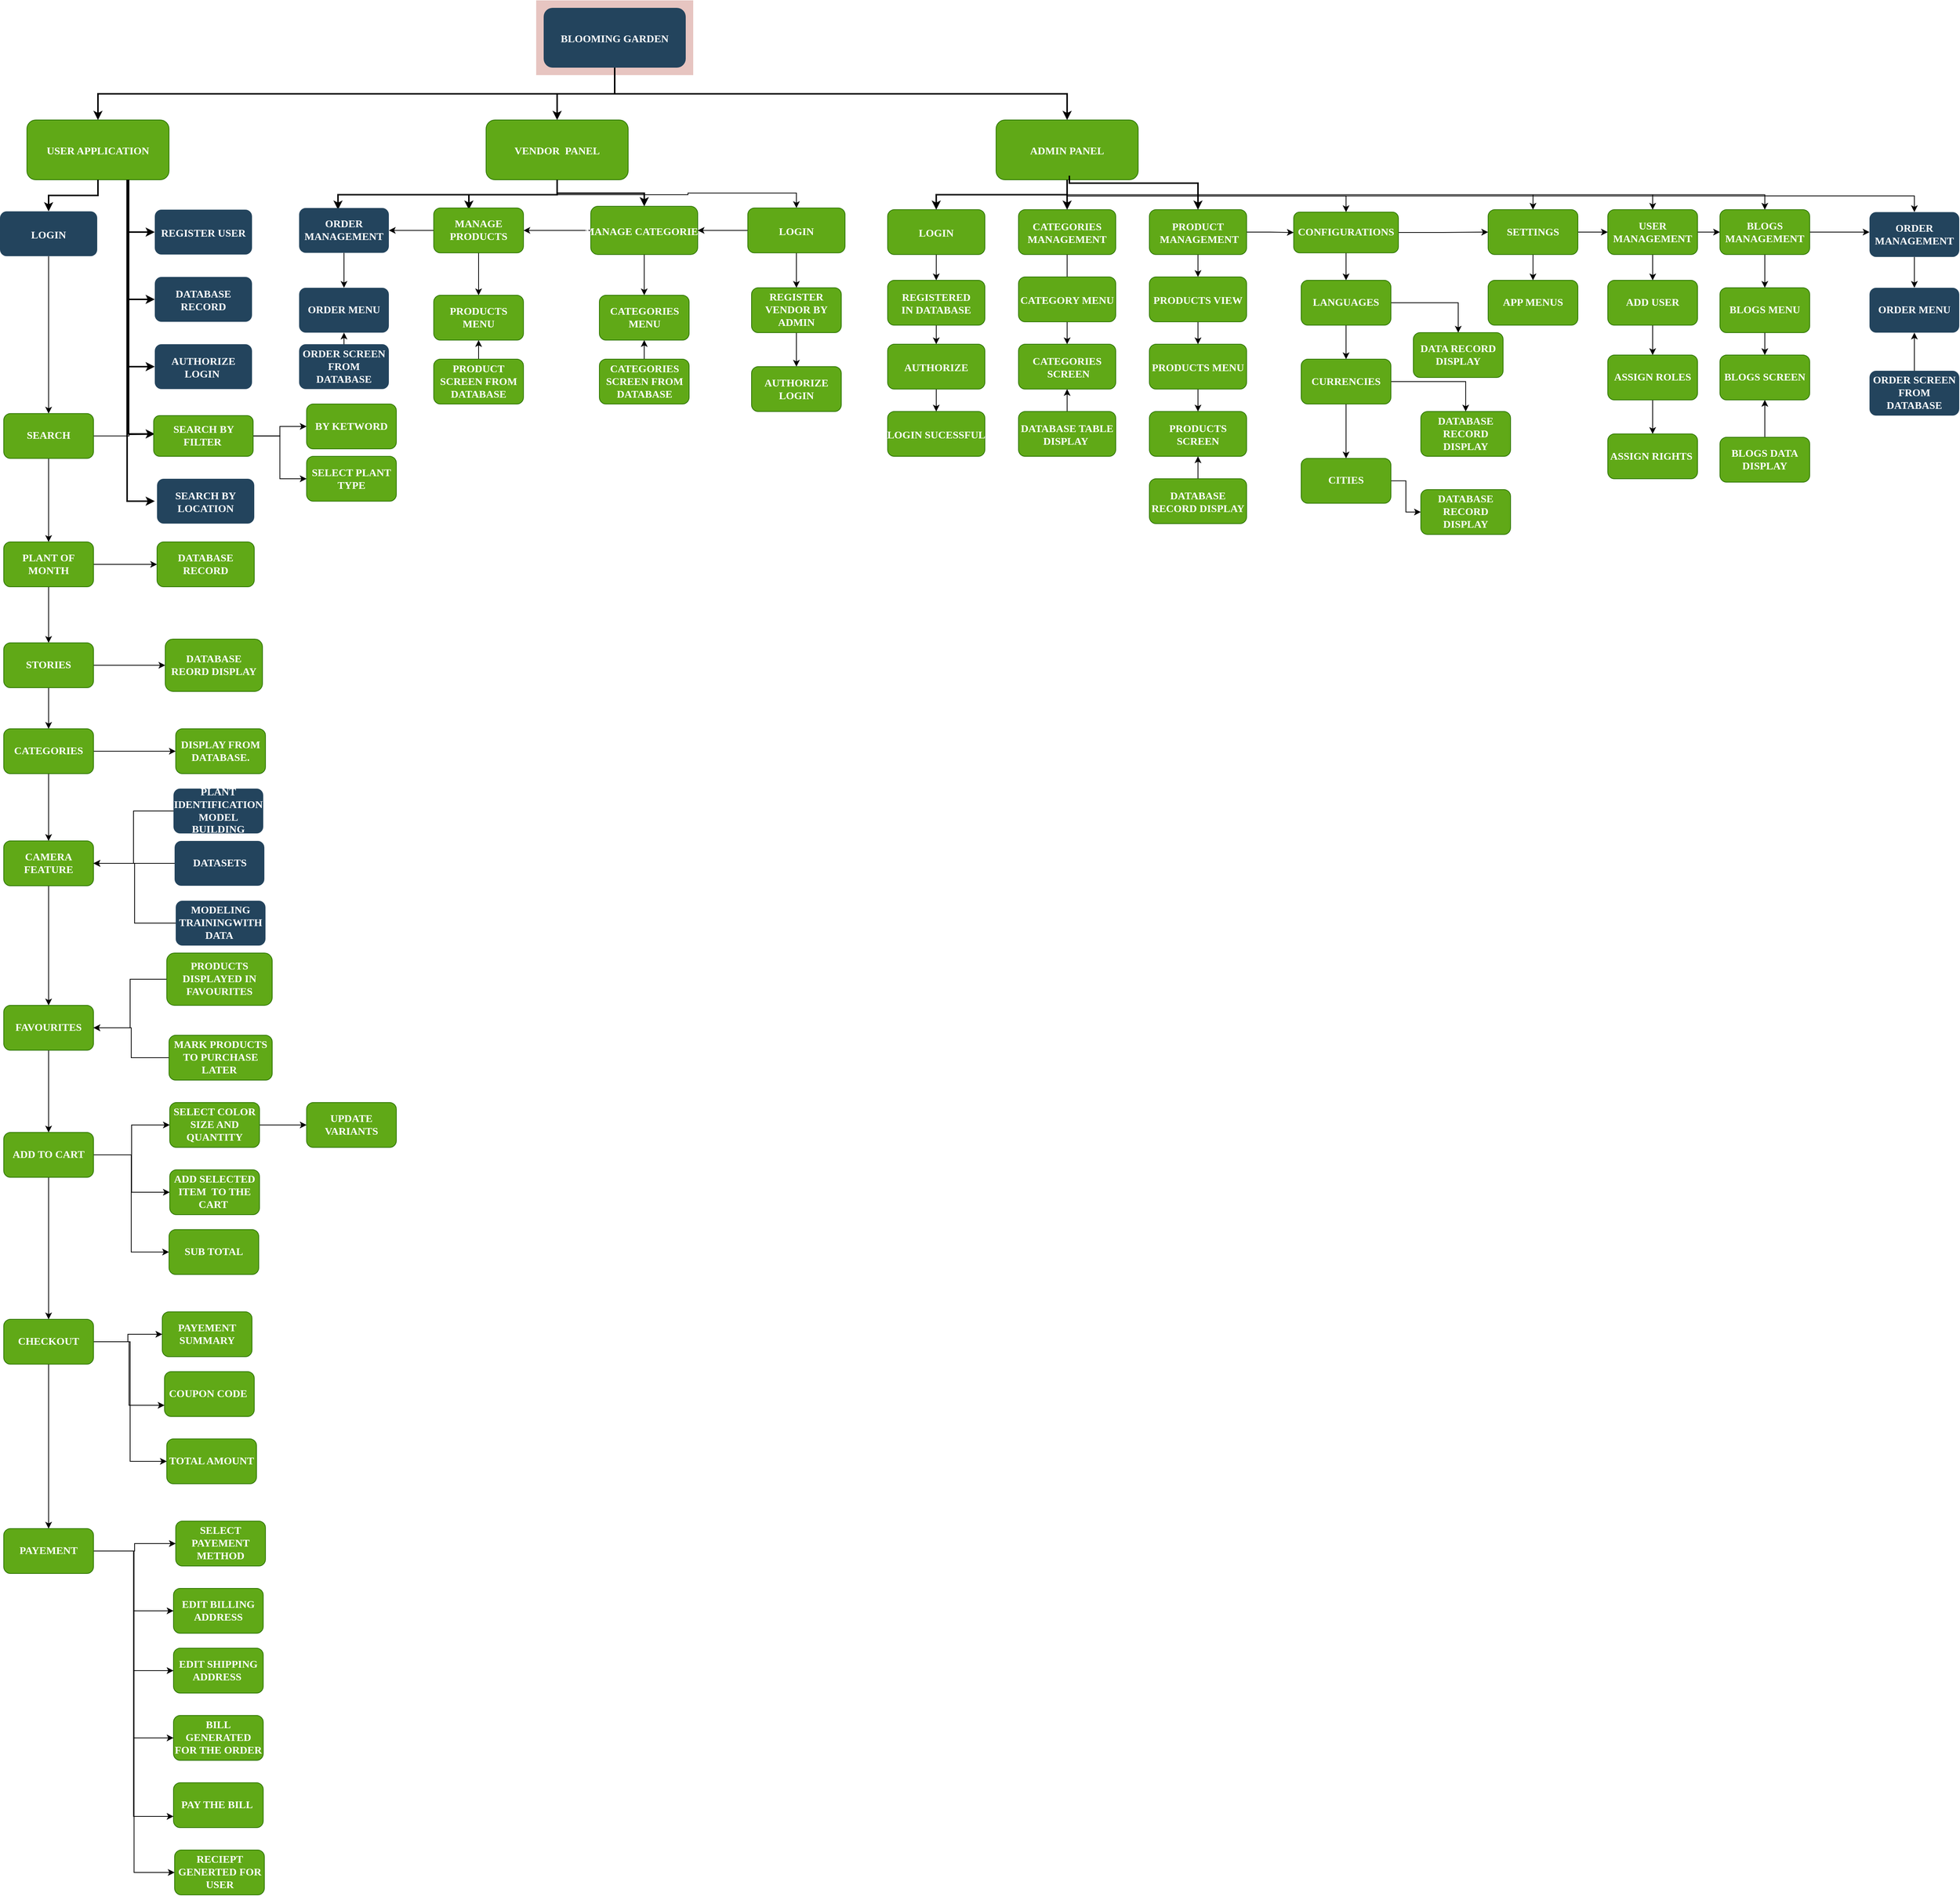 <mxfile version="17.4.6" type="github">
  <diagram name="Page-1" id="2c0d36ab-eaac-3732-788b-9136903baeff">
    <mxGraphModel dx="1021" dy="529" grid="1" gridSize="10" guides="1" tooltips="1" connect="1" arrows="1" fold="1" page="1" pageScale="1.5" pageWidth="827" pageHeight="1169" background="none" math="0" shadow="0">
      <root>
        <mxCell id="0" />
        <mxCell id="1" parent="0" />
        <mxCell id="123" value="" style="fillColor=#AE4132;strokeColor=none;opacity=30;" parent="1" vertex="1">
          <mxGeometry x="747" y="175.5" width="210" height="100.0" as="geometry" />
        </mxCell>
        <mxCell id="2" value="BLOOMING GARDEN" style="rounded=1;fillColor=#23445D;gradientColor=none;strokeColor=none;fontColor=#FFFFFF;fontStyle=1;fontFamily=Tahoma;fontSize=14" parent="1" vertex="1">
          <mxGeometry x="757" y="185.5" width="190" height="80" as="geometry" />
        </mxCell>
        <mxCell id="VaG8wbOV6xOnR9MQBLkX-280" style="edgeStyle=orthogonalEdgeStyle;rounded=0;orthogonalLoop=1;jettySize=auto;html=1;exitX=0.5;exitY=1;exitDx=0;exitDy=0;entryX=0.5;entryY=0;entryDx=0;entryDy=0;" edge="1" parent="1" source="4" target="VaG8wbOV6xOnR9MQBLkX-274">
          <mxGeometry relative="1" as="geometry" />
        </mxCell>
        <mxCell id="VaG8wbOV6xOnR9MQBLkX-281" style="edgeStyle=orthogonalEdgeStyle;rounded=0;orthogonalLoop=1;jettySize=auto;html=1;exitX=0.5;exitY=1;exitDx=0;exitDy=0;" edge="1" parent="1" source="4" target="VaG8wbOV6xOnR9MQBLkX-276">
          <mxGeometry relative="1" as="geometry" />
        </mxCell>
        <mxCell id="VaG8wbOV6xOnR9MQBLkX-282" style="edgeStyle=orthogonalEdgeStyle;rounded=0;orthogonalLoop=1;jettySize=auto;html=1;exitX=0.5;exitY=1;exitDx=0;exitDy=0;" edge="1" parent="1" source="4" target="VaG8wbOV6xOnR9MQBLkX-278">
          <mxGeometry relative="1" as="geometry" />
        </mxCell>
        <mxCell id="VaG8wbOV6xOnR9MQBLkX-285" style="edgeStyle=orthogonalEdgeStyle;rounded=0;orthogonalLoop=1;jettySize=auto;html=1;exitX=0.5;exitY=1;exitDx=0;exitDy=0;" edge="1" parent="1" source="4" target="VaG8wbOV6xOnR9MQBLkX-283">
          <mxGeometry relative="1" as="geometry" />
        </mxCell>
        <mxCell id="VaG8wbOV6xOnR9MQBLkX-335" style="edgeStyle=orthogonalEdgeStyle;rounded=0;orthogonalLoop=1;jettySize=auto;html=1;exitX=0.5;exitY=1;exitDx=0;exitDy=0;" edge="1" parent="1" source="4" target="VaG8wbOV6xOnR9MQBLkX-331">
          <mxGeometry relative="1" as="geometry" />
        </mxCell>
        <mxCell id="4" value="ADMIN PANEL" style="rounded=1;fillColor=#60a917;strokeColor=#2D7600;fontColor=#FFFFFF;fontStyle=1;fontFamily=Tahoma;fontSize=14" parent="1" vertex="1">
          <mxGeometry x="1362.0" y="335.5" width="190" height="80" as="geometry" />
        </mxCell>
        <mxCell id="9" value="" style="edgeStyle=elbowEdgeStyle;elbow=vertical;strokeWidth=2;rounded=0" parent="1" source="2" target="4" edge="1">
          <mxGeometry x="337" y="215.5" width="100" height="100" as="geometry">
            <mxPoint x="337" y="315.5" as="sourcePoint" />
            <mxPoint x="437" y="215.5" as="targetPoint" />
          </mxGeometry>
        </mxCell>
        <mxCell id="VaG8wbOV6xOnR9MQBLkX-230" style="edgeStyle=orthogonalEdgeStyle;rounded=0;orthogonalLoop=1;jettySize=auto;html=1;exitX=0.5;exitY=1;exitDx=0;exitDy=0;" edge="1" parent="1" source="12" target="41">
          <mxGeometry relative="1" as="geometry" />
        </mxCell>
        <mxCell id="12" value="VENDOR  PANEL" style="rounded=1;fillColor=#60a917;strokeColor=#2D7600;fontColor=#FFFFFF;fontStyle=1;fontFamily=Tahoma;fontSize=14" parent="1" vertex="1">
          <mxGeometry x="680.0" y="335.5" width="190" height="80" as="geometry" />
        </mxCell>
        <mxCell id="13" value="USER APPLICATION" style="rounded=1;fillColor=#60a917;strokeColor=#2D7600;fontColor=#ffffff;fontStyle=1;fontFamily=Tahoma;fontSize=14" parent="1" vertex="1">
          <mxGeometry x="66" y="335.5" width="190" height="80" as="geometry" />
        </mxCell>
        <mxCell id="VaG8wbOV6xOnR9MQBLkX-124" value="" style="edgeStyle=orthogonalEdgeStyle;rounded=0;orthogonalLoop=1;jettySize=auto;html=1;" edge="1" parent="1" source="14" target="VaG8wbOV6xOnR9MQBLkX-123">
          <mxGeometry relative="1" as="geometry" />
        </mxCell>
        <mxCell id="14" value="LOGIN" style="rounded=1;fillColor=#23445D;gradientColor=none;strokeColor=none;fontColor=#FFFFFF;fontStyle=1;fontFamily=Tahoma;fontSize=14" parent="1" vertex="1">
          <mxGeometry x="30" y="457.75" width="130" height="60" as="geometry" />
        </mxCell>
        <mxCell id="16" value="REGISTER USER" style="rounded=1;fillColor=#23445D;gradientColor=none;strokeColor=none;fontColor=#FFFFFF;fontStyle=1;fontFamily=Tahoma;fontSize=14" parent="1" vertex="1">
          <mxGeometry x="237" y="455.5" width="130" height="60" as="geometry" />
        </mxCell>
        <mxCell id="17" value="DATABASE &#xa;RECORD" style="rounded=1;fillColor=#23445D;gradientColor=none;strokeColor=none;fontColor=#FFFFFF;fontStyle=1;fontFamily=Tahoma;fontSize=14" parent="1" vertex="1">
          <mxGeometry x="237" y="545.5" width="130" height="60" as="geometry" />
        </mxCell>
        <mxCell id="18" value="AUTHORIZE &#xa;LOGIN " style="rounded=1;fillColor=#23445D;gradientColor=none;strokeColor=none;fontColor=#FFFFFF;fontStyle=1;fontFamily=Tahoma;fontSize=14" parent="1" vertex="1">
          <mxGeometry x="237" y="635.5" width="130" height="60" as="geometry" />
        </mxCell>
        <mxCell id="23" value="SEARCH BY &#xa;LOCATION" style="rounded=1;fillColor=#23445D;gradientColor=none;strokeColor=none;fontColor=#FFFFFF;fontStyle=1;fontFamily=Tahoma;fontSize=14" parent="1" vertex="1">
          <mxGeometry x="240" y="815.5" width="130" height="60" as="geometry" />
        </mxCell>
        <mxCell id="VaG8wbOV6xOnR9MQBLkX-214" value="" style="edgeStyle=orthogonalEdgeStyle;rounded=0;orthogonalLoop=1;jettySize=auto;html=1;" edge="1" parent="1" source="33" target="VaG8wbOV6xOnR9MQBLkX-213">
          <mxGeometry relative="1" as="geometry" />
        </mxCell>
        <mxCell id="VaG8wbOV6xOnR9MQBLkX-265" value="" style="edgeStyle=orthogonalEdgeStyle;rounded=0;orthogonalLoop=1;jettySize=auto;html=1;" edge="1" parent="1" source="33" target="VaG8wbOV6xOnR9MQBLkX-264">
          <mxGeometry relative="1" as="geometry" />
        </mxCell>
        <mxCell id="33" value="MANAGE CATEGORIES" style="rounded=1;fillColor=#60a917;strokeColor=#2D7600;fontColor=#FFFFFF;fontStyle=1;fontFamily=Tahoma;fontSize=14" parent="1" vertex="1">
          <mxGeometry x="820" y="451" width="143" height="64.5" as="geometry" />
        </mxCell>
        <mxCell id="VaG8wbOV6xOnR9MQBLkX-228" value="" style="edgeStyle=orthogonalEdgeStyle;rounded=0;orthogonalLoop=1;jettySize=auto;html=1;" edge="1" parent="1" source="41" target="33">
          <mxGeometry relative="1" as="geometry" />
        </mxCell>
        <mxCell id="VaG8wbOV6xOnR9MQBLkX-271" value="" style="edgeStyle=orthogonalEdgeStyle;rounded=0;orthogonalLoop=1;jettySize=auto;html=1;" edge="1" parent="1" source="41" target="VaG8wbOV6xOnR9MQBLkX-270">
          <mxGeometry relative="1" as="geometry" />
        </mxCell>
        <mxCell id="41" value="LOGIN" style="rounded=1;fillColor=#60a917;strokeColor=#2D7600;fontColor=#FFFFFF;fontStyle=1;fontFamily=Tahoma;fontSize=14" parent="1" vertex="1">
          <mxGeometry x="1030" y="453.25" width="130" height="60" as="geometry" />
        </mxCell>
        <mxCell id="VaG8wbOV6xOnR9MQBLkX-286" style="edgeStyle=orthogonalEdgeStyle;rounded=0;orthogonalLoop=1;jettySize=auto;html=1;exitX=0.5;exitY=1;exitDx=0;exitDy=0;" edge="1" parent="1" source="44" target="45">
          <mxGeometry relative="1" as="geometry" />
        </mxCell>
        <mxCell id="44" value="LOGIN" style="rounded=1;fillColor=#60a917;strokeColor=#2D7600;fontColor=#FFFFFF;fontStyle=1;fontFamily=Tahoma;fontSize=14" parent="1" vertex="1">
          <mxGeometry x="1217" y="455.5" width="130" height="60" as="geometry" />
        </mxCell>
        <mxCell id="VaG8wbOV6xOnR9MQBLkX-287" style="edgeStyle=orthogonalEdgeStyle;rounded=0;orthogonalLoop=1;jettySize=auto;html=1;exitX=0.5;exitY=1;exitDx=0;exitDy=0;entryX=0.5;entryY=0;entryDx=0;entryDy=0;" edge="1" parent="1" source="45" target="46">
          <mxGeometry relative="1" as="geometry" />
        </mxCell>
        <mxCell id="45" value="REGISTERED &#xa;IN DATABASE" style="rounded=1;fillColor=#60a917;strokeColor=#2D7600;fontColor=#FFFFFF;fontStyle=1;fontFamily=Tahoma;fontSize=14" parent="1" vertex="1">
          <mxGeometry x="1217" y="550" width="130" height="60" as="geometry" />
        </mxCell>
        <mxCell id="VaG8wbOV6xOnR9MQBLkX-288" style="edgeStyle=orthogonalEdgeStyle;rounded=0;orthogonalLoop=1;jettySize=auto;html=1;exitX=0.5;exitY=1;exitDx=0;exitDy=0;entryX=0.5;entryY=0;entryDx=0;entryDy=0;" edge="1" parent="1" source="46" target="47">
          <mxGeometry relative="1" as="geometry" />
        </mxCell>
        <mxCell id="46" value="AUTHORIZE" style="rounded=1;fillColor=#60a917;strokeColor=#2D7600;fontColor=#FFFFFF;fontStyle=1;fontFamily=Tahoma;fontSize=14" parent="1" vertex="1">
          <mxGeometry x="1217" y="635.5" width="130" height="60" as="geometry" />
        </mxCell>
        <mxCell id="47" value="LOGIN SUCESSFUL" style="rounded=1;fillColor=#60a917;strokeColor=#2D7600;fontColor=#FFFFFF;fontStyle=1;fontFamily=Tahoma;fontSize=14" parent="1" vertex="1">
          <mxGeometry x="1217" y="725.5" width="130" height="60" as="geometry" />
        </mxCell>
        <mxCell id="VaG8wbOV6xOnR9MQBLkX-289" value="" style="edgeStyle=orthogonalEdgeStyle;rounded=0;orthogonalLoop=1;jettySize=auto;html=1;" edge="1" parent="1" source="48" target="50">
          <mxGeometry relative="1" as="geometry" />
        </mxCell>
        <mxCell id="48" value="CATEGORIES &#xa;MANAGEMENT" style="rounded=1;fillColor=#60a917;strokeColor=#2D7600;fontColor=#FFFFFF;fontStyle=1;fontFamily=Tahoma;fontSize=14" parent="1" vertex="1">
          <mxGeometry x="1392" y="455.5" width="130" height="60" as="geometry" />
        </mxCell>
        <mxCell id="49" value="CATEGORY MENU" style="rounded=1;fillColor=#60a917;strokeColor=#2D7600;fontColor=#FFFFFF;fontStyle=1;fontFamily=Tahoma;fontSize=14" parent="1" vertex="1">
          <mxGeometry x="1392" y="545.5" width="130" height="60" as="geometry" />
        </mxCell>
        <mxCell id="50" value="CATEGORIES&#xa; SCREEN" style="rounded=1;fillColor=#60a917;strokeColor=#2D7600;fontColor=#FFFFFF;fontStyle=1;fontFamily=Tahoma;fontSize=14" parent="1" vertex="1">
          <mxGeometry x="1392" y="635.5" width="130" height="60" as="geometry" />
        </mxCell>
        <mxCell id="VaG8wbOV6xOnR9MQBLkX-290" style="edgeStyle=orthogonalEdgeStyle;rounded=0;orthogonalLoop=1;jettySize=auto;html=1;exitX=0.5;exitY=0;exitDx=0;exitDy=0;entryX=0.5;entryY=1;entryDx=0;entryDy=0;" edge="1" parent="1" source="51" target="50">
          <mxGeometry relative="1" as="geometry" />
        </mxCell>
        <mxCell id="51" value="DATABASE TABLE&#xa; DISPLAY  " style="rounded=1;fillColor=#60a917;strokeColor=#2D7600;fontColor=#FFFFFF;fontStyle=1;fontFamily=Tahoma;fontSize=14" parent="1" vertex="1">
          <mxGeometry x="1392" y="725.5" width="130" height="60" as="geometry" />
        </mxCell>
        <mxCell id="VaG8wbOV6xOnR9MQBLkX-275" value="" style="edgeStyle=orthogonalEdgeStyle;rounded=0;orthogonalLoop=1;jettySize=auto;html=1;" edge="1" parent="1" source="52" target="VaG8wbOV6xOnR9MQBLkX-274">
          <mxGeometry relative="1" as="geometry" />
        </mxCell>
        <mxCell id="VaG8wbOV6xOnR9MQBLkX-293" style="edgeStyle=orthogonalEdgeStyle;rounded=0;orthogonalLoop=1;jettySize=auto;html=1;exitX=0.5;exitY=1;exitDx=0;exitDy=0;entryX=0.5;entryY=0;entryDx=0;entryDy=0;" edge="1" parent="1" source="52" target="53">
          <mxGeometry relative="1" as="geometry" />
        </mxCell>
        <mxCell id="52" value="PRODUCT&#xa; MANAGEMENT" style="rounded=1;fillColor=#60a917;strokeColor=#2D7600;fontColor=#ffffff;fontStyle=1;fontFamily=Tahoma;fontSize=14" parent="1" vertex="1">
          <mxGeometry x="1567" y="455.5" width="130" height="60" as="geometry" />
        </mxCell>
        <mxCell id="VaG8wbOV6xOnR9MQBLkX-294" style="edgeStyle=orthogonalEdgeStyle;rounded=0;orthogonalLoop=1;jettySize=auto;html=1;exitX=0.5;exitY=1;exitDx=0;exitDy=0;entryX=0.5;entryY=0;entryDx=0;entryDy=0;" edge="1" parent="1" source="53" target="54">
          <mxGeometry relative="1" as="geometry" />
        </mxCell>
        <mxCell id="53" value="PRODUCTS VIEW" style="rounded=1;fillColor=#60a917;strokeColor=#2D7600;fontColor=#ffffff;fontStyle=1;fontFamily=Tahoma;fontSize=14" parent="1" vertex="1">
          <mxGeometry x="1567" y="545.5" width="130" height="60" as="geometry" />
        </mxCell>
        <mxCell id="VaG8wbOV6xOnR9MQBLkX-295" style="edgeStyle=orthogonalEdgeStyle;rounded=0;orthogonalLoop=1;jettySize=auto;html=1;exitX=0.5;exitY=1;exitDx=0;exitDy=0;entryX=0.5;entryY=0;entryDx=0;entryDy=0;" edge="1" parent="1" source="54" target="55">
          <mxGeometry relative="1" as="geometry" />
        </mxCell>
        <mxCell id="54" value="PRODUCTS MENU" style="rounded=1;fillColor=#60a917;strokeColor=#2D7600;fontColor=#ffffff;fontStyle=1;fontFamily=Tahoma;fontSize=14" parent="1" vertex="1">
          <mxGeometry x="1567" y="635.5" width="130" height="60" as="geometry" />
        </mxCell>
        <mxCell id="55" value="PRODUCTS &#xa;SCREEN" style="rounded=1;fillColor=#60a917;strokeColor=#2D7600;fontColor=#ffffff;fontStyle=1;fontFamily=Tahoma;fontSize=14" parent="1" vertex="1">
          <mxGeometry x="1567" y="725.5" width="130" height="60" as="geometry" />
        </mxCell>
        <mxCell id="VaG8wbOV6xOnR9MQBLkX-291" value="" style="edgeStyle=orthogonalEdgeStyle;rounded=0;orthogonalLoop=1;jettySize=auto;html=1;" edge="1" parent="1" source="56" target="55">
          <mxGeometry relative="1" as="geometry" />
        </mxCell>
        <mxCell id="56" value="DATABASE &#xa;RECORD DISPLAY" style="rounded=1;fillColor=#60a917;strokeColor=#2D7600;fontColor=#ffffff;fontStyle=1;fontFamily=Tahoma;fontSize=14" parent="1" vertex="1">
          <mxGeometry x="1567" y="815.5" width="130" height="60" as="geometry" />
        </mxCell>
        <mxCell id="59" value="" style="edgeStyle=elbowEdgeStyle;elbow=vertical;strokeWidth=2;rounded=0" parent="1" source="2" target="12" edge="1">
          <mxGeometry x="347" y="225.5" width="100" height="100" as="geometry">
            <mxPoint x="862.0" y="275.5" as="sourcePoint" />
            <mxPoint x="1467.0" y="345.5" as="targetPoint" />
          </mxGeometry>
        </mxCell>
        <mxCell id="61" value="" style="edgeStyle=elbowEdgeStyle;elbow=vertical;strokeWidth=2;rounded=0" parent="1" source="2" target="13" edge="1">
          <mxGeometry x="-23" y="135.5" width="100" height="100" as="geometry">
            <mxPoint x="-23" y="235.5" as="sourcePoint" />
            <mxPoint x="77" y="135.5" as="targetPoint" />
          </mxGeometry>
        </mxCell>
        <mxCell id="62" value="" style="edgeStyle=elbowEdgeStyle;elbow=vertical;strokeWidth=2;rounded=0" parent="1" source="13" target="14" edge="1">
          <mxGeometry x="-23" y="135.5" width="100" height="100" as="geometry">
            <mxPoint x="-23" y="235.5" as="sourcePoint" />
            <mxPoint x="77" y="135.5" as="targetPoint" />
          </mxGeometry>
        </mxCell>
        <mxCell id="64" value="" style="edgeStyle=elbowEdgeStyle;elbow=horizontal;strokeWidth=2;rounded=0" parent="1" source="13" target="16" edge="1">
          <mxGeometry x="-23" y="135.5" width="100" height="100" as="geometry">
            <mxPoint x="-23" y="235.5" as="sourcePoint" />
            <mxPoint x="77" y="135.5" as="targetPoint" />
            <Array as="points">
              <mxPoint x="202" y="435.5" />
            </Array>
          </mxGeometry>
        </mxCell>
        <mxCell id="65" value="" style="edgeStyle=elbowEdgeStyle;elbow=horizontal;strokeWidth=2;rounded=0" parent="1" source="13" target="17" edge="1">
          <mxGeometry x="-23" y="135.5" width="100" height="100" as="geometry">
            <mxPoint x="-23" y="235.5" as="sourcePoint" />
            <mxPoint x="77" y="135.5" as="targetPoint" />
            <Array as="points">
              <mxPoint x="202" y="475.5" />
            </Array>
          </mxGeometry>
        </mxCell>
        <mxCell id="66" value="" style="edgeStyle=elbowEdgeStyle;elbow=horizontal;strokeWidth=2;rounded=0" parent="1" source="13" target="18" edge="1">
          <mxGeometry x="-23" y="135.5" width="100" height="100" as="geometry">
            <mxPoint x="-23" y="235.5" as="sourcePoint" />
            <mxPoint x="77" y="135.5" as="targetPoint" />
            <Array as="points">
              <mxPoint x="202" y="525.5" />
            </Array>
          </mxGeometry>
        </mxCell>
        <mxCell id="67" value="" style="edgeStyle=elbowEdgeStyle;elbow=horizontal;strokeWidth=2;rounded=0" parent="1" source="13" edge="1">
          <mxGeometry x="-23" y="135.5" width="100" height="100" as="geometry">
            <mxPoint x="-23" y="235.5" as="sourcePoint" />
            <mxPoint x="237" y="755.5" as="targetPoint" />
            <Array as="points">
              <mxPoint x="202" y="575.5" />
            </Array>
          </mxGeometry>
        </mxCell>
        <mxCell id="68" value="" style="edgeStyle=elbowEdgeStyle;elbow=horizontal;strokeWidth=2;rounded=0" parent="1" source="13" edge="1">
          <mxGeometry x="-23" y="135.5" width="100" height="100" as="geometry">
            <mxPoint x="-23" y="235.5" as="sourcePoint" />
            <mxPoint x="237" y="845.5" as="targetPoint" />
            <Array as="points">
              <mxPoint x="200" y="846" />
              <mxPoint x="200" y="920" />
              <mxPoint x="202" y="615.5" />
            </Array>
          </mxGeometry>
        </mxCell>
        <mxCell id="100" value="" style="edgeStyle=elbowEdgeStyle;elbow=vertical;strokeWidth=2;rounded=0" parent="1" source="12" edge="1">
          <mxGeometry x="-23" y="135.5" width="100" height="100" as="geometry">
            <mxPoint x="-23" y="235.5" as="sourcePoint" />
            <mxPoint x="482" y="455.5" as="targetPoint" />
          </mxGeometry>
        </mxCell>
        <mxCell id="101" value="" style="edgeStyle=elbowEdgeStyle;elbow=vertical;strokeWidth=2;rounded=0" parent="1" source="12" edge="1">
          <mxGeometry x="-23" y="135.5" width="100" height="100" as="geometry">
            <mxPoint x="-23" y="235.5" as="sourcePoint" />
            <mxPoint x="657" y="455.5" as="targetPoint" />
          </mxGeometry>
        </mxCell>
        <mxCell id="102" value="" style="edgeStyle=elbowEdgeStyle;elbow=vertical;strokeWidth=2;rounded=0" parent="1" source="12" target="33" edge="1">
          <mxGeometry x="-23" y="135.5" width="100" height="100" as="geometry">
            <mxPoint x="-23" y="235.5" as="sourcePoint" />
            <mxPoint x="77" y="135.5" as="targetPoint" />
          </mxGeometry>
        </mxCell>
        <mxCell id="104" value="" style="edgeStyle=elbowEdgeStyle;elbow=vertical;strokeWidth=2;rounded=0" parent="1" source="4" target="48" edge="1">
          <mxGeometry x="-23" y="135.5" width="100" height="100" as="geometry">
            <mxPoint x="-23" y="235.5" as="sourcePoint" />
            <mxPoint x="77" y="135.5" as="targetPoint" />
          </mxGeometry>
        </mxCell>
        <mxCell id="105" value="" style="edgeStyle=elbowEdgeStyle;elbow=vertical;strokeWidth=2;rounded=0" parent="1" source="4" target="44" edge="1">
          <mxGeometry x="-23" y="135.5" width="100" height="100" as="geometry">
            <mxPoint x="-23" y="235.5" as="sourcePoint" />
            <mxPoint x="77" y="135.5" as="targetPoint" />
          </mxGeometry>
        </mxCell>
        <mxCell id="106" value="" style="edgeStyle=elbowEdgeStyle;elbow=vertical;strokeWidth=2;rounded=0" parent="1" target="52" edge="1">
          <mxGeometry x="-23" y="135.5" width="100" height="100" as="geometry">
            <mxPoint x="1460" y="410" as="sourcePoint" />
            <mxPoint x="77" y="135.5" as="targetPoint" />
            <Array as="points">
              <mxPoint x="1470" y="420" />
              <mxPoint x="1830" y="460" />
              <mxPoint x="1457" y="420" />
              <mxPoint x="2210" y="440" />
            </Array>
          </mxGeometry>
        </mxCell>
        <mxCell id="VaG8wbOV6xOnR9MQBLkX-127" value="" style="edgeStyle=orthogonalEdgeStyle;rounded=0;orthogonalLoop=1;jettySize=auto;html=1;" edge="1" parent="1" source="VaG8wbOV6xOnR9MQBLkX-123">
          <mxGeometry relative="1" as="geometry">
            <mxPoint x="250" y="756" as="targetPoint" />
          </mxGeometry>
        </mxCell>
        <mxCell id="VaG8wbOV6xOnR9MQBLkX-130" value="" style="edgeStyle=orthogonalEdgeStyle;rounded=0;orthogonalLoop=1;jettySize=auto;html=1;" edge="1" parent="1" source="VaG8wbOV6xOnR9MQBLkX-123" target="VaG8wbOV6xOnR9MQBLkX-129">
          <mxGeometry relative="1" as="geometry" />
        </mxCell>
        <mxCell id="VaG8wbOV6xOnR9MQBLkX-123" value="SEARCH" style="whiteSpace=wrap;html=1;fontSize=14;fontFamily=Tahoma;fillColor=#60a917;strokeColor=#2D7600;rounded=1;fontStyle=1;fontColor=#ffffff;" vertex="1" parent="1">
          <mxGeometry x="35" y="728.25" width="120" height="60" as="geometry" />
        </mxCell>
        <mxCell id="VaG8wbOV6xOnR9MQBLkX-233" style="edgeStyle=orthogonalEdgeStyle;rounded=0;orthogonalLoop=1;jettySize=auto;html=1;exitX=1;exitY=0.5;exitDx=0;exitDy=0;" edge="1" parent="1" source="VaG8wbOV6xOnR9MQBLkX-125" target="VaG8wbOV6xOnR9MQBLkX-146">
          <mxGeometry relative="1" as="geometry" />
        </mxCell>
        <mxCell id="VaG8wbOV6xOnR9MQBLkX-234" style="edgeStyle=orthogonalEdgeStyle;rounded=0;orthogonalLoop=1;jettySize=auto;html=1;exitX=1;exitY=0.5;exitDx=0;exitDy=0;entryX=0;entryY=0.5;entryDx=0;entryDy=0;" edge="1" parent="1" source="VaG8wbOV6xOnR9MQBLkX-125" target="VaG8wbOV6xOnR9MQBLkX-144">
          <mxGeometry relative="1" as="geometry" />
        </mxCell>
        <mxCell id="VaG8wbOV6xOnR9MQBLkX-125" value="SEARCH BY FILTER&amp;nbsp;" style="whiteSpace=wrap;html=1;fontSize=14;fontFamily=Tahoma;fillColor=#60a917;strokeColor=#2D7600;rounded=1;fontStyle=1;fontColor=#ffffff;" vertex="1" parent="1">
          <mxGeometry x="235.5" y="731" width="133" height="54.5" as="geometry" />
        </mxCell>
        <mxCell id="VaG8wbOV6xOnR9MQBLkX-134" value="" style="edgeStyle=orthogonalEdgeStyle;rounded=0;orthogonalLoop=1;jettySize=auto;html=1;" edge="1" parent="1" source="VaG8wbOV6xOnR9MQBLkX-129" target="VaG8wbOV6xOnR9MQBLkX-131">
          <mxGeometry relative="1" as="geometry" />
        </mxCell>
        <mxCell id="VaG8wbOV6xOnR9MQBLkX-136" value="" style="edgeStyle=orthogonalEdgeStyle;rounded=0;orthogonalLoop=1;jettySize=auto;html=1;" edge="1" parent="1" source="VaG8wbOV6xOnR9MQBLkX-129" target="VaG8wbOV6xOnR9MQBLkX-135">
          <mxGeometry relative="1" as="geometry" />
        </mxCell>
        <mxCell id="VaG8wbOV6xOnR9MQBLkX-129" value="PLANT OF MONTH" style="whiteSpace=wrap;html=1;fontSize=14;fontFamily=Tahoma;fillColor=#60a917;strokeColor=#2D7600;fontColor=#ffffff;rounded=1;fontStyle=1;" vertex="1" parent="1">
          <mxGeometry x="35" y="900" width="120" height="60" as="geometry" />
        </mxCell>
        <mxCell id="VaG8wbOV6xOnR9MQBLkX-131" value="DATABASE RECORD" style="whiteSpace=wrap;html=1;fontSize=14;fontFamily=Tahoma;fillColor=#60a917;strokeColor=#2D7600;fontColor=#ffffff;rounded=1;fontStyle=1;" vertex="1" parent="1">
          <mxGeometry x="240" y="900" width="130" height="60" as="geometry" />
        </mxCell>
        <mxCell id="VaG8wbOV6xOnR9MQBLkX-150" value="" style="edgeStyle=orthogonalEdgeStyle;rounded=0;orthogonalLoop=1;jettySize=auto;html=1;" edge="1" parent="1" source="VaG8wbOV6xOnR9MQBLkX-135" target="VaG8wbOV6xOnR9MQBLkX-149">
          <mxGeometry relative="1" as="geometry" />
        </mxCell>
        <mxCell id="VaG8wbOV6xOnR9MQBLkX-152" value="" style="edgeStyle=orthogonalEdgeStyle;rounded=0;orthogonalLoop=1;jettySize=auto;html=1;" edge="1" parent="1" source="VaG8wbOV6xOnR9MQBLkX-135" target="VaG8wbOV6xOnR9MQBLkX-151">
          <mxGeometry relative="1" as="geometry" />
        </mxCell>
        <mxCell id="VaG8wbOV6xOnR9MQBLkX-135" value="STORIES" style="whiteSpace=wrap;html=1;fontSize=14;fontFamily=Tahoma;fillColor=#60a917;strokeColor=#2D7600;fontColor=#ffffff;rounded=1;fontStyle=1;" vertex="1" parent="1">
          <mxGeometry x="35" y="1035" width="120" height="60" as="geometry" />
        </mxCell>
        <mxCell id="VaG8wbOV6xOnR9MQBLkX-144" value="SELECT PLANT TYPE" style="whiteSpace=wrap;html=1;fontSize=14;fontFamily=Tahoma;fillColor=#60a917;strokeColor=#2D7600;fontColor=#ffffff;rounded=1;fontStyle=1;" vertex="1" parent="1">
          <mxGeometry x="440" y="785.5" width="120" height="60" as="geometry" />
        </mxCell>
        <mxCell id="VaG8wbOV6xOnR9MQBLkX-146" value="BY KETWORD" style="whiteSpace=wrap;html=1;fontSize=14;fontFamily=Tahoma;fillColor=#60a917;strokeColor=#2D7600;fontColor=#ffffff;rounded=1;fontStyle=1;" vertex="1" parent="1">
          <mxGeometry x="440" y="715.5" width="120" height="60" as="geometry" />
        </mxCell>
        <mxCell id="VaG8wbOV6xOnR9MQBLkX-149" value="DATABASE REORD DISPLAY" style="whiteSpace=wrap;html=1;fontSize=14;fontFamily=Tahoma;fillColor=#60a917;strokeColor=#2D7600;fontColor=#ffffff;rounded=1;fontStyle=1;" vertex="1" parent="1">
          <mxGeometry x="251" y="1030" width="130" height="70" as="geometry" />
        </mxCell>
        <mxCell id="VaG8wbOV6xOnR9MQBLkX-154" value="" style="edgeStyle=orthogonalEdgeStyle;rounded=0;orthogonalLoop=1;jettySize=auto;html=1;" edge="1" parent="1" source="VaG8wbOV6xOnR9MQBLkX-151" target="VaG8wbOV6xOnR9MQBLkX-153">
          <mxGeometry relative="1" as="geometry" />
        </mxCell>
        <mxCell id="VaG8wbOV6xOnR9MQBLkX-156" value="" style="edgeStyle=orthogonalEdgeStyle;rounded=0;orthogonalLoop=1;jettySize=auto;html=1;" edge="1" parent="1" source="VaG8wbOV6xOnR9MQBLkX-151" target="VaG8wbOV6xOnR9MQBLkX-155">
          <mxGeometry relative="1" as="geometry" />
        </mxCell>
        <mxCell id="VaG8wbOV6xOnR9MQBLkX-151" value="CATEGORIES" style="whiteSpace=wrap;html=1;fontSize=14;fontFamily=Tahoma;fillColor=#60a917;strokeColor=#2D7600;fontColor=#ffffff;rounded=1;fontStyle=1;" vertex="1" parent="1">
          <mxGeometry x="35" y="1150" width="120" height="60" as="geometry" />
        </mxCell>
        <mxCell id="VaG8wbOV6xOnR9MQBLkX-153" value="DISPLAY FROM DATABASE." style="whiteSpace=wrap;html=1;fontSize=14;fontFamily=Tahoma;fillColor=#60a917;strokeColor=#2D7600;fontColor=#ffffff;rounded=1;fontStyle=1;" vertex="1" parent="1">
          <mxGeometry x="265" y="1150" width="120" height="60" as="geometry" />
        </mxCell>
        <mxCell id="VaG8wbOV6xOnR9MQBLkX-164" value="" style="edgeStyle=orthogonalEdgeStyle;rounded=0;orthogonalLoop=1;jettySize=auto;html=1;" edge="1" parent="1" source="VaG8wbOV6xOnR9MQBLkX-155" target="VaG8wbOV6xOnR9MQBLkX-163">
          <mxGeometry relative="1" as="geometry" />
        </mxCell>
        <mxCell id="VaG8wbOV6xOnR9MQBLkX-155" value="CAMERA FEATURE" style="whiteSpace=wrap;html=1;fontSize=14;fontFamily=Tahoma;fillColor=#60a917;strokeColor=#2D7600;fontColor=#ffffff;rounded=1;fontStyle=1;" vertex="1" parent="1">
          <mxGeometry x="35" y="1300" width="120" height="60" as="geometry" />
        </mxCell>
        <mxCell id="VaG8wbOV6xOnR9MQBLkX-183" style="edgeStyle=orthogonalEdgeStyle;rounded=0;orthogonalLoop=1;jettySize=auto;html=1;exitX=0;exitY=0.5;exitDx=0;exitDy=0;entryX=1;entryY=0.5;entryDx=0;entryDy=0;" edge="1" parent="1" source="VaG8wbOV6xOnR9MQBLkX-157" target="VaG8wbOV6xOnR9MQBLkX-155">
          <mxGeometry relative="1" as="geometry" />
        </mxCell>
        <mxCell id="VaG8wbOV6xOnR9MQBLkX-157" value="PLANT IDENTIFICATION MODEL BUILDING" style="whiteSpace=wrap;html=1;fontSize=14;fontFamily=Tahoma;fillColor=#23445D;strokeColor=none;fontColor=#FFFFFF;rounded=1;gradientColor=none;fontStyle=1;" vertex="1" parent="1">
          <mxGeometry x="262" y="1230" width="120" height="60" as="geometry" />
        </mxCell>
        <mxCell id="VaG8wbOV6xOnR9MQBLkX-235" value="" style="edgeStyle=orthogonalEdgeStyle;rounded=0;orthogonalLoop=1;jettySize=auto;html=1;" edge="1" parent="1" source="VaG8wbOV6xOnR9MQBLkX-159" target="VaG8wbOV6xOnR9MQBLkX-155">
          <mxGeometry relative="1" as="geometry" />
        </mxCell>
        <mxCell id="VaG8wbOV6xOnR9MQBLkX-159" value="DATASETS" style="whiteSpace=wrap;html=1;fontSize=14;fontFamily=Tahoma;fillColor=#23445D;strokeColor=none;fontColor=#FFFFFF;rounded=1;gradientColor=none;fontStyle=1;" vertex="1" parent="1">
          <mxGeometry x="263.5" y="1300" width="120" height="60" as="geometry" />
        </mxCell>
        <mxCell id="VaG8wbOV6xOnR9MQBLkX-187" style="edgeStyle=orthogonalEdgeStyle;rounded=0;orthogonalLoop=1;jettySize=auto;html=1;exitX=0;exitY=0.5;exitDx=0;exitDy=0;entryX=1;entryY=0.5;entryDx=0;entryDy=0;" edge="1" parent="1" source="VaG8wbOV6xOnR9MQBLkX-161" target="VaG8wbOV6xOnR9MQBLkX-155">
          <mxGeometry relative="1" as="geometry">
            <mxPoint x="180" y="1310" as="targetPoint" />
          </mxGeometry>
        </mxCell>
        <mxCell id="VaG8wbOV6xOnR9MQBLkX-161" value="MODELING TRAININGWITH DATA&amp;nbsp;" style="whiteSpace=wrap;html=1;fontSize=14;fontFamily=Tahoma;fillColor=#23445D;strokeColor=none;fontColor=#FFFFFF;rounded=1;gradientColor=none;fontStyle=1;" vertex="1" parent="1">
          <mxGeometry x="265" y="1380" width="120" height="60" as="geometry" />
        </mxCell>
        <mxCell id="VaG8wbOV6xOnR9MQBLkX-189" value="" style="edgeStyle=orthogonalEdgeStyle;rounded=0;orthogonalLoop=1;jettySize=auto;html=1;" edge="1" parent="1" source="VaG8wbOV6xOnR9MQBLkX-163" target="VaG8wbOV6xOnR9MQBLkX-188">
          <mxGeometry relative="1" as="geometry" />
        </mxCell>
        <mxCell id="VaG8wbOV6xOnR9MQBLkX-163" value="FAVOURITES" style="whiteSpace=wrap;html=1;fontSize=14;fontFamily=Tahoma;fillColor=#60a917;strokeColor=#2D7600;fontColor=#ffffff;rounded=1;fontStyle=1;" vertex="1" parent="1">
          <mxGeometry x="35" y="1520" width="120" height="60" as="geometry" />
        </mxCell>
        <mxCell id="VaG8wbOV6xOnR9MQBLkX-182" style="edgeStyle=orthogonalEdgeStyle;rounded=0;orthogonalLoop=1;jettySize=auto;html=1;exitX=0;exitY=0.5;exitDx=0;exitDy=0;entryX=1;entryY=0.5;entryDx=0;entryDy=0;" edge="1" parent="1" source="VaG8wbOV6xOnR9MQBLkX-165" target="VaG8wbOV6xOnR9MQBLkX-163">
          <mxGeometry relative="1" as="geometry" />
        </mxCell>
        <mxCell id="VaG8wbOV6xOnR9MQBLkX-165" value="MARK PRODUCTS TO PURCHASE LATER&amp;nbsp;" style="whiteSpace=wrap;html=1;fontSize=14;fontFamily=Tahoma;fillColor=#60a917;strokeColor=#2D7600;fontColor=#ffffff;rounded=1;fontStyle=1;" vertex="1" parent="1">
          <mxGeometry x="256" y="1560" width="138" height="60" as="geometry" />
        </mxCell>
        <mxCell id="VaG8wbOV6xOnR9MQBLkX-181" value="" style="edgeStyle=orthogonalEdgeStyle;rounded=0;orthogonalLoop=1;jettySize=auto;html=1;" edge="1" parent="1" source="VaG8wbOV6xOnR9MQBLkX-167" target="VaG8wbOV6xOnR9MQBLkX-163">
          <mxGeometry relative="1" as="geometry" />
        </mxCell>
        <mxCell id="VaG8wbOV6xOnR9MQBLkX-167" value="PRODUCTS DISPLAYED IN FAVOURITES" style="whiteSpace=wrap;html=1;fontSize=14;fontFamily=Tahoma;fillColor=#60a917;strokeColor=#2D7600;fontColor=#ffffff;rounded=1;fontStyle=1;" vertex="1" parent="1">
          <mxGeometry x="253" y="1450" width="141" height="70" as="geometry" />
        </mxCell>
        <mxCell id="VaG8wbOV6xOnR9MQBLkX-240" style="edgeStyle=orthogonalEdgeStyle;rounded=0;orthogonalLoop=1;jettySize=auto;html=1;exitX=1;exitY=0.5;exitDx=0;exitDy=0;entryX=0;entryY=0.5;entryDx=0;entryDy=0;" edge="1" parent="1" source="VaG8wbOV6xOnR9MQBLkX-188" target="VaG8wbOV6xOnR9MQBLkX-208">
          <mxGeometry relative="1" as="geometry" />
        </mxCell>
        <mxCell id="VaG8wbOV6xOnR9MQBLkX-242" style="edgeStyle=orthogonalEdgeStyle;rounded=0;orthogonalLoop=1;jettySize=auto;html=1;exitX=1;exitY=0.5;exitDx=0;exitDy=0;" edge="1" parent="1" source="VaG8wbOV6xOnR9MQBLkX-188" target="VaG8wbOV6xOnR9MQBLkX-196">
          <mxGeometry relative="1" as="geometry" />
        </mxCell>
        <mxCell id="VaG8wbOV6xOnR9MQBLkX-243" style="edgeStyle=orthogonalEdgeStyle;rounded=0;orthogonalLoop=1;jettySize=auto;html=1;exitX=1;exitY=0.5;exitDx=0;exitDy=0;entryX=0;entryY=0.5;entryDx=0;entryDy=0;" edge="1" parent="1" source="VaG8wbOV6xOnR9MQBLkX-188" target="VaG8wbOV6xOnR9MQBLkX-198">
          <mxGeometry relative="1" as="geometry" />
        </mxCell>
        <mxCell id="VaG8wbOV6xOnR9MQBLkX-247" value="" style="edgeStyle=orthogonalEdgeStyle;rounded=0;orthogonalLoop=1;jettySize=auto;html=1;" edge="1" parent="1" source="VaG8wbOV6xOnR9MQBLkX-188" target="VaG8wbOV6xOnR9MQBLkX-246">
          <mxGeometry relative="1" as="geometry" />
        </mxCell>
        <mxCell id="VaG8wbOV6xOnR9MQBLkX-188" value="ADD TO CART" style="whiteSpace=wrap;html=1;fontSize=14;fontFamily=Tahoma;fillColor=#60a917;strokeColor=#2D7600;fontColor=#ffffff;rounded=1;fontStyle=1;" vertex="1" parent="1">
          <mxGeometry x="35" y="1690" width="120" height="60" as="geometry" />
        </mxCell>
        <mxCell id="VaG8wbOV6xOnR9MQBLkX-238" style="edgeStyle=orthogonalEdgeStyle;rounded=0;orthogonalLoop=1;jettySize=auto;html=1;exitX=1;exitY=0.5;exitDx=0;exitDy=0;" edge="1" parent="1" source="VaG8wbOV6xOnR9MQBLkX-196" target="VaG8wbOV6xOnR9MQBLkX-207">
          <mxGeometry relative="1" as="geometry" />
        </mxCell>
        <mxCell id="VaG8wbOV6xOnR9MQBLkX-196" value="SELECT COLOR SIZE AND QUANTITY" style="whiteSpace=wrap;html=1;fontSize=14;fontFamily=Tahoma;fillColor=#60a917;strokeColor=#2D7600;fontColor=#ffffff;rounded=1;fontStyle=1;" vertex="1" parent="1">
          <mxGeometry x="257" y="1650" width="120" height="60" as="geometry" />
        </mxCell>
        <mxCell id="VaG8wbOV6xOnR9MQBLkX-198" value="ADD SELECTED ITEM&amp;nbsp; TO THE CART&amp;nbsp;" style="whiteSpace=wrap;html=1;fontSize=14;fontFamily=Tahoma;fillColor=#60a917;strokeColor=#2D7600;fontColor=#ffffff;rounded=1;fontStyle=1;" vertex="1" parent="1">
          <mxGeometry x="257" y="1740" width="120" height="60" as="geometry" />
        </mxCell>
        <mxCell id="VaG8wbOV6xOnR9MQBLkX-199" value="SELECT PAYEMENT METHOD" style="whiteSpace=wrap;html=1;fontSize=14;fontFamily=Tahoma;fillColor=#60a917;strokeColor=#2D7600;fontColor=#ffffff;rounded=1;fontStyle=1;" vertex="1" parent="1">
          <mxGeometry x="265" y="2210" width="120" height="60" as="geometry" />
        </mxCell>
        <mxCell id="VaG8wbOV6xOnR9MQBLkX-201" value="BILL GENERATED FOR THE ORDER" style="whiteSpace=wrap;html=1;fontSize=14;fontFamily=Tahoma;fillColor=#60a917;strokeColor=#2D7600;fontColor=#ffffff;rounded=1;fontStyle=1;" vertex="1" parent="1">
          <mxGeometry x="262" y="2470" width="120" height="60" as="geometry" />
        </mxCell>
        <mxCell id="VaG8wbOV6xOnR9MQBLkX-202" value="EDIT SHIPPING ADDRESS&amp;nbsp;" style="whiteSpace=wrap;html=1;fontSize=14;fontFamily=Tahoma;fillColor=#60a917;strokeColor=#2D7600;fontColor=#ffffff;rounded=1;fontStyle=1;" vertex="1" parent="1">
          <mxGeometry x="262" y="2380" width="120" height="60" as="geometry" />
        </mxCell>
        <mxCell id="VaG8wbOV6xOnR9MQBLkX-203" value="EDIT BILLING ADDRESS" style="whiteSpace=wrap;html=1;fontSize=14;fontFamily=Tahoma;fillColor=#60a917;strokeColor=#2D7600;fontColor=#ffffff;rounded=1;fontStyle=1;" vertex="1" parent="1">
          <mxGeometry x="262" y="2300" width="120" height="60" as="geometry" />
        </mxCell>
        <mxCell id="VaG8wbOV6xOnR9MQBLkX-204" value="PAY THE BILL&amp;nbsp;" style="whiteSpace=wrap;html=1;fontSize=14;fontFamily=Tahoma;fillColor=#60a917;strokeColor=#2D7600;fontColor=#ffffff;rounded=1;fontStyle=1;" vertex="1" parent="1">
          <mxGeometry x="262" y="2560" width="120" height="60" as="geometry" />
        </mxCell>
        <mxCell id="VaG8wbOV6xOnR9MQBLkX-205" value="PAYEMENT SUMMARY" style="whiteSpace=wrap;html=1;fontSize=14;fontFamily=Tahoma;fillColor=#60a917;strokeColor=#2D7600;fontColor=#ffffff;rounded=1;fontStyle=1;" vertex="1" parent="1">
          <mxGeometry x="247" y="1930" width="120" height="60" as="geometry" />
        </mxCell>
        <mxCell id="VaG8wbOV6xOnR9MQBLkX-206" value="COUPON CODE&amp;nbsp;" style="whiteSpace=wrap;html=1;fontSize=14;fontFamily=Tahoma;fillColor=#60a917;strokeColor=#2D7600;fontColor=#ffffff;rounded=1;fontStyle=1;" vertex="1" parent="1">
          <mxGeometry x="250" y="2010" width="120" height="60" as="geometry" />
        </mxCell>
        <mxCell id="VaG8wbOV6xOnR9MQBLkX-207" value="UPDATE VARIANTS" style="whiteSpace=wrap;html=1;fontSize=14;fontFamily=Tahoma;fillColor=#60a917;strokeColor=#2D7600;fontColor=#ffffff;rounded=1;fontStyle=1;" vertex="1" parent="1">
          <mxGeometry x="440" y="1650" width="120" height="60" as="geometry" />
        </mxCell>
        <mxCell id="VaG8wbOV6xOnR9MQBLkX-208" value="SUB TOTAL" style="whiteSpace=wrap;html=1;fontSize=14;fontFamily=Tahoma;fillColor=#60a917;strokeColor=#2D7600;fontColor=#ffffff;rounded=1;fontStyle=1;" vertex="1" parent="1">
          <mxGeometry x="256" y="1820" width="120" height="60" as="geometry" />
        </mxCell>
        <mxCell id="VaG8wbOV6xOnR9MQBLkX-209" value="TOTAL AMOUNT" style="whiteSpace=wrap;html=1;fontSize=14;fontFamily=Tahoma;fillColor=#60a917;strokeColor=#2D7600;fontColor=#ffffff;rounded=1;fontStyle=1;" vertex="1" parent="1">
          <mxGeometry x="253" y="2100" width="120" height="60" as="geometry" />
        </mxCell>
        <mxCell id="VaG8wbOV6xOnR9MQBLkX-210" value="RECIEPT GENERTED FOR USER" style="whiteSpace=wrap;html=1;fontSize=14;fontFamily=Tahoma;fillColor=#60a917;strokeColor=#2D7600;fontColor=#ffffff;rounded=1;fontStyle=1;" vertex="1" parent="1">
          <mxGeometry x="263.5" y="2650" width="120" height="60" as="geometry" />
        </mxCell>
        <mxCell id="VaG8wbOV6xOnR9MQBLkX-216" value="" style="edgeStyle=orthogonalEdgeStyle;rounded=0;orthogonalLoop=1;jettySize=auto;html=1;" edge="1" parent="1" source="VaG8wbOV6xOnR9MQBLkX-213" target="VaG8wbOV6xOnR9MQBLkX-215">
          <mxGeometry relative="1" as="geometry" />
        </mxCell>
        <mxCell id="VaG8wbOV6xOnR9MQBLkX-222" value="" style="edgeStyle=orthogonalEdgeStyle;rounded=0;orthogonalLoop=1;jettySize=auto;html=1;" edge="1" parent="1" source="VaG8wbOV6xOnR9MQBLkX-213" target="VaG8wbOV6xOnR9MQBLkX-221">
          <mxGeometry relative="1" as="geometry" />
        </mxCell>
        <mxCell id="VaG8wbOV6xOnR9MQBLkX-213" value="MANAGE PRODUCTS" style="whiteSpace=wrap;html=1;fontSize=14;fontFamily=Tahoma;fillColor=#60a917;strokeColor=#2D7600;fontColor=#ffffff;rounded=1;fontStyle=1;" vertex="1" parent="1">
          <mxGeometry x="610" y="453.25" width="120" height="60" as="geometry" />
        </mxCell>
        <mxCell id="VaG8wbOV6xOnR9MQBLkX-218" value="" style="edgeStyle=orthogonalEdgeStyle;rounded=0;orthogonalLoop=1;jettySize=auto;html=1;" edge="1" parent="1" source="VaG8wbOV6xOnR9MQBLkX-215" target="VaG8wbOV6xOnR9MQBLkX-217">
          <mxGeometry relative="1" as="geometry" />
        </mxCell>
        <mxCell id="VaG8wbOV6xOnR9MQBLkX-215" value="ORDER MANAGEMENT" style="whiteSpace=wrap;html=1;fontSize=14;fontFamily=Tahoma;fillColor=#23445D;strokeColor=none;fontColor=#FFFFFF;rounded=1;gradientColor=none;fontStyle=1;" vertex="1" parent="1">
          <mxGeometry x="430" y="453.25" width="120" height="60" as="geometry" />
        </mxCell>
        <mxCell id="VaG8wbOV6xOnR9MQBLkX-217" value="ORDER MENU" style="whiteSpace=wrap;html=1;fontSize=14;fontFamily=Tahoma;fillColor=#23445D;strokeColor=none;fontColor=#FFFFFF;rounded=1;gradientColor=none;fontStyle=1;" vertex="1" parent="1">
          <mxGeometry x="430" y="560" width="120" height="60" as="geometry" />
        </mxCell>
        <mxCell id="VaG8wbOV6xOnR9MQBLkX-263" style="edgeStyle=orthogonalEdgeStyle;rounded=0;orthogonalLoop=1;jettySize=auto;html=1;exitX=0.5;exitY=0;exitDx=0;exitDy=0;entryX=0.5;entryY=1;entryDx=0;entryDy=0;" edge="1" parent="1" source="VaG8wbOV6xOnR9MQBLkX-220" target="VaG8wbOV6xOnR9MQBLkX-217">
          <mxGeometry relative="1" as="geometry" />
        </mxCell>
        <mxCell id="VaG8wbOV6xOnR9MQBLkX-220" value="ORDER SCREEN FROM DATABASE" style="whiteSpace=wrap;html=1;fontSize=14;fontFamily=Tahoma;fillColor=#23445D;strokeColor=none;fontColor=#FFFFFF;rounded=1;gradientColor=none;fontStyle=1;" vertex="1" parent="1">
          <mxGeometry x="430" y="635.5" width="120" height="60" as="geometry" />
        </mxCell>
        <mxCell id="VaG8wbOV6xOnR9MQBLkX-221" value="PRODUCTS MENU" style="whiteSpace=wrap;html=1;fontSize=14;fontFamily=Tahoma;fillColor=#60a917;strokeColor=#2D7600;fontColor=#ffffff;rounded=1;fontStyle=1;" vertex="1" parent="1">
          <mxGeometry x="610" y="570" width="120" height="60" as="geometry" />
        </mxCell>
        <mxCell id="VaG8wbOV6xOnR9MQBLkX-268" style="edgeStyle=orthogonalEdgeStyle;rounded=0;orthogonalLoop=1;jettySize=auto;html=1;exitX=0.5;exitY=0;exitDx=0;exitDy=0;entryX=0.5;entryY=1;entryDx=0;entryDy=0;" edge="1" parent="1" source="VaG8wbOV6xOnR9MQBLkX-223" target="VaG8wbOV6xOnR9MQBLkX-221">
          <mxGeometry relative="1" as="geometry" />
        </mxCell>
        <mxCell id="VaG8wbOV6xOnR9MQBLkX-223" value="PRODUCT SCREEN FROM DATABASE" style="whiteSpace=wrap;html=1;fontSize=14;fontFamily=Tahoma;fillColor=#60a917;strokeColor=#2D7600;fontColor=#ffffff;rounded=1;fontStyle=1;" vertex="1" parent="1">
          <mxGeometry x="610" y="655.5" width="120" height="60" as="geometry" />
        </mxCell>
        <mxCell id="VaG8wbOV6xOnR9MQBLkX-248" style="edgeStyle=orthogonalEdgeStyle;rounded=0;orthogonalLoop=1;jettySize=auto;html=1;" edge="1" parent="1" source="VaG8wbOV6xOnR9MQBLkX-246" target="VaG8wbOV6xOnR9MQBLkX-205">
          <mxGeometry relative="1" as="geometry" />
        </mxCell>
        <mxCell id="VaG8wbOV6xOnR9MQBLkX-249" style="edgeStyle=orthogonalEdgeStyle;rounded=0;orthogonalLoop=1;jettySize=auto;html=1;exitX=1;exitY=0.5;exitDx=0;exitDy=0;entryX=0;entryY=0.75;entryDx=0;entryDy=0;" edge="1" parent="1" source="VaG8wbOV6xOnR9MQBLkX-246" target="VaG8wbOV6xOnR9MQBLkX-206">
          <mxGeometry relative="1" as="geometry" />
        </mxCell>
        <mxCell id="VaG8wbOV6xOnR9MQBLkX-252" style="edgeStyle=orthogonalEdgeStyle;rounded=0;orthogonalLoop=1;jettySize=auto;html=1;exitX=1;exitY=0.5;exitDx=0;exitDy=0;entryX=0;entryY=0.5;entryDx=0;entryDy=0;" edge="1" parent="1" source="VaG8wbOV6xOnR9MQBLkX-246" target="VaG8wbOV6xOnR9MQBLkX-209">
          <mxGeometry relative="1" as="geometry" />
        </mxCell>
        <mxCell id="VaG8wbOV6xOnR9MQBLkX-254" value="" style="edgeStyle=orthogonalEdgeStyle;rounded=0;orthogonalLoop=1;jettySize=auto;html=1;" edge="1" parent="1" source="VaG8wbOV6xOnR9MQBLkX-246" target="VaG8wbOV6xOnR9MQBLkX-253">
          <mxGeometry relative="1" as="geometry" />
        </mxCell>
        <mxCell id="VaG8wbOV6xOnR9MQBLkX-246" value="CHECKOUT" style="whiteSpace=wrap;html=1;fontSize=14;fontFamily=Tahoma;fillColor=#60a917;strokeColor=#2D7600;fontColor=#ffffff;rounded=1;fontStyle=1;" vertex="1" parent="1">
          <mxGeometry x="35" y="1940" width="120" height="60" as="geometry" />
        </mxCell>
        <mxCell id="VaG8wbOV6xOnR9MQBLkX-255" value="" style="edgeStyle=orthogonalEdgeStyle;rounded=0;orthogonalLoop=1;jettySize=auto;html=1;" edge="1" parent="1" source="VaG8wbOV6xOnR9MQBLkX-253" target="VaG8wbOV6xOnR9MQBLkX-199">
          <mxGeometry relative="1" as="geometry" />
        </mxCell>
        <mxCell id="VaG8wbOV6xOnR9MQBLkX-256" style="edgeStyle=orthogonalEdgeStyle;rounded=0;orthogonalLoop=1;jettySize=auto;html=1;exitX=1;exitY=0.5;exitDx=0;exitDy=0;entryX=0;entryY=0.5;entryDx=0;entryDy=0;" edge="1" parent="1" source="VaG8wbOV6xOnR9MQBLkX-253" target="VaG8wbOV6xOnR9MQBLkX-203">
          <mxGeometry relative="1" as="geometry" />
        </mxCell>
        <mxCell id="VaG8wbOV6xOnR9MQBLkX-257" style="edgeStyle=orthogonalEdgeStyle;rounded=0;orthogonalLoop=1;jettySize=auto;html=1;exitX=1;exitY=0.5;exitDx=0;exitDy=0;entryX=0;entryY=0.5;entryDx=0;entryDy=0;" edge="1" parent="1" source="VaG8wbOV6xOnR9MQBLkX-253" target="VaG8wbOV6xOnR9MQBLkX-202">
          <mxGeometry relative="1" as="geometry" />
        </mxCell>
        <mxCell id="VaG8wbOV6xOnR9MQBLkX-258" style="edgeStyle=orthogonalEdgeStyle;rounded=0;orthogonalLoop=1;jettySize=auto;html=1;exitX=1;exitY=0.5;exitDx=0;exitDy=0;entryX=0;entryY=0.5;entryDx=0;entryDy=0;" edge="1" parent="1" source="VaG8wbOV6xOnR9MQBLkX-253" target="VaG8wbOV6xOnR9MQBLkX-201">
          <mxGeometry relative="1" as="geometry" />
        </mxCell>
        <mxCell id="VaG8wbOV6xOnR9MQBLkX-259" style="edgeStyle=orthogonalEdgeStyle;rounded=0;orthogonalLoop=1;jettySize=auto;html=1;exitX=1;exitY=0.5;exitDx=0;exitDy=0;entryX=0;entryY=0.75;entryDx=0;entryDy=0;" edge="1" parent="1" source="VaG8wbOV6xOnR9MQBLkX-253" target="VaG8wbOV6xOnR9MQBLkX-204">
          <mxGeometry relative="1" as="geometry" />
        </mxCell>
        <mxCell id="VaG8wbOV6xOnR9MQBLkX-260" style="edgeStyle=orthogonalEdgeStyle;rounded=0;orthogonalLoop=1;jettySize=auto;html=1;exitX=1;exitY=0.5;exitDx=0;exitDy=0;entryX=0;entryY=0.5;entryDx=0;entryDy=0;" edge="1" parent="1" source="VaG8wbOV6xOnR9MQBLkX-253" target="VaG8wbOV6xOnR9MQBLkX-210">
          <mxGeometry relative="1" as="geometry" />
        </mxCell>
        <mxCell id="VaG8wbOV6xOnR9MQBLkX-253" value="PAYEMENT" style="whiteSpace=wrap;html=1;fontSize=14;fontFamily=Tahoma;fillColor=#60a917;strokeColor=#2D7600;fontColor=#ffffff;rounded=1;fontStyle=1;" vertex="1" parent="1">
          <mxGeometry x="35" y="2220" width="120" height="60" as="geometry" />
        </mxCell>
        <mxCell id="VaG8wbOV6xOnR9MQBLkX-264" value="CATEGORIES MENU" style="whiteSpace=wrap;html=1;fontSize=14;fontFamily=Tahoma;fillColor=#60a917;strokeColor=#2D7600;fontColor=#FFFFFF;rounded=1;fontStyle=1;" vertex="1" parent="1">
          <mxGeometry x="831.5" y="570" width="120" height="60" as="geometry" />
        </mxCell>
        <mxCell id="VaG8wbOV6xOnR9MQBLkX-269" style="edgeStyle=orthogonalEdgeStyle;rounded=0;orthogonalLoop=1;jettySize=auto;html=1;exitX=0.5;exitY=0;exitDx=0;exitDy=0;entryX=0.5;entryY=1;entryDx=0;entryDy=0;" edge="1" parent="1" source="VaG8wbOV6xOnR9MQBLkX-266" target="VaG8wbOV6xOnR9MQBLkX-264">
          <mxGeometry relative="1" as="geometry" />
        </mxCell>
        <mxCell id="VaG8wbOV6xOnR9MQBLkX-266" value="CATEGORIES SCREEN FROM DATABASE" style="whiteSpace=wrap;html=1;fontSize=14;fontFamily=Tahoma;fillColor=#60a917;strokeColor=#2D7600;fontColor=#FFFFFF;rounded=1;fontStyle=1;" vertex="1" parent="1">
          <mxGeometry x="831.5" y="655.5" width="120" height="60" as="geometry" />
        </mxCell>
        <mxCell id="VaG8wbOV6xOnR9MQBLkX-273" value="" style="edgeStyle=orthogonalEdgeStyle;rounded=0;orthogonalLoop=1;jettySize=auto;html=1;" edge="1" parent="1" source="VaG8wbOV6xOnR9MQBLkX-270" target="VaG8wbOV6xOnR9MQBLkX-272">
          <mxGeometry relative="1" as="geometry" />
        </mxCell>
        <mxCell id="VaG8wbOV6xOnR9MQBLkX-270" value="REGISTER VENDOR BY ADMIN" style="whiteSpace=wrap;html=1;fontSize=14;fontFamily=Tahoma;fillColor=#60a917;strokeColor=#2D7600;fontColor=#FFFFFF;rounded=1;fontStyle=1;" vertex="1" parent="1">
          <mxGeometry x="1035" y="560" width="120" height="60" as="geometry" />
        </mxCell>
        <mxCell id="VaG8wbOV6xOnR9MQBLkX-272" value="AUTHORIZE LOGIN" style="whiteSpace=wrap;html=1;fontSize=14;fontFamily=Tahoma;fillColor=#60a917;strokeColor=#2D7600;fontColor=#FFFFFF;rounded=1;fontStyle=1;" vertex="1" parent="1">
          <mxGeometry x="1035" y="665.5" width="120" height="60" as="geometry" />
        </mxCell>
        <mxCell id="VaG8wbOV6xOnR9MQBLkX-277" value="" style="edgeStyle=orthogonalEdgeStyle;rounded=0;orthogonalLoop=1;jettySize=auto;html=1;" edge="1" parent="1" source="VaG8wbOV6xOnR9MQBLkX-274" target="VaG8wbOV6xOnR9MQBLkX-276">
          <mxGeometry relative="1" as="geometry" />
        </mxCell>
        <mxCell id="VaG8wbOV6xOnR9MQBLkX-297" value="" style="edgeStyle=orthogonalEdgeStyle;rounded=0;orthogonalLoop=1;jettySize=auto;html=1;" edge="1" parent="1" source="VaG8wbOV6xOnR9MQBLkX-274" target="VaG8wbOV6xOnR9MQBLkX-296">
          <mxGeometry relative="1" as="geometry" />
        </mxCell>
        <mxCell id="VaG8wbOV6xOnR9MQBLkX-274" value="CONFIGURATIONS" style="whiteSpace=wrap;html=1;fontSize=14;fontFamily=Tahoma;fillColor=#60a917;strokeColor=#2D7600;fontColor=#ffffff;rounded=1;fontStyle=1;" vertex="1" parent="1">
          <mxGeometry x="1760" y="458.75" width="140" height="54.5" as="geometry" />
        </mxCell>
        <mxCell id="VaG8wbOV6xOnR9MQBLkX-279" value="" style="edgeStyle=orthogonalEdgeStyle;rounded=0;orthogonalLoop=1;jettySize=auto;html=1;" edge="1" parent="1" source="VaG8wbOV6xOnR9MQBLkX-276" target="VaG8wbOV6xOnR9MQBLkX-278">
          <mxGeometry relative="1" as="geometry" />
        </mxCell>
        <mxCell id="VaG8wbOV6xOnR9MQBLkX-309" value="" style="edgeStyle=orthogonalEdgeStyle;rounded=0;orthogonalLoop=1;jettySize=auto;html=1;" edge="1" parent="1" source="VaG8wbOV6xOnR9MQBLkX-276" target="VaG8wbOV6xOnR9MQBLkX-308">
          <mxGeometry relative="1" as="geometry" />
        </mxCell>
        <mxCell id="VaG8wbOV6xOnR9MQBLkX-276" value="SETTINGS" style="whiteSpace=wrap;html=1;fontSize=14;fontFamily=Tahoma;fillColor=#60a917;strokeColor=#2D7600;fontColor=#ffffff;rounded=1;fontStyle=1;" vertex="1" parent="1">
          <mxGeometry x="2020" y="455.5" width="120" height="60" as="geometry" />
        </mxCell>
        <mxCell id="VaG8wbOV6xOnR9MQBLkX-284" value="" style="edgeStyle=orthogonalEdgeStyle;rounded=0;orthogonalLoop=1;jettySize=auto;html=1;" edge="1" parent="1" source="VaG8wbOV6xOnR9MQBLkX-278" target="VaG8wbOV6xOnR9MQBLkX-283">
          <mxGeometry relative="1" as="geometry" />
        </mxCell>
        <mxCell id="VaG8wbOV6xOnR9MQBLkX-311" value="" style="edgeStyle=orthogonalEdgeStyle;rounded=0;orthogonalLoop=1;jettySize=auto;html=1;" edge="1" parent="1" source="VaG8wbOV6xOnR9MQBLkX-278" target="VaG8wbOV6xOnR9MQBLkX-310">
          <mxGeometry relative="1" as="geometry" />
        </mxCell>
        <mxCell id="VaG8wbOV6xOnR9MQBLkX-278" value="USER MANAGEMENT" style="whiteSpace=wrap;html=1;fontSize=14;fontFamily=Tahoma;fillColor=#60a917;strokeColor=#2D7600;fontColor=#ffffff;rounded=1;fontStyle=1;" vertex="1" parent="1">
          <mxGeometry x="2180" y="455.5" width="120" height="60" as="geometry" />
        </mxCell>
        <mxCell id="VaG8wbOV6xOnR9MQBLkX-317" value="" style="edgeStyle=orthogonalEdgeStyle;rounded=0;orthogonalLoop=1;jettySize=auto;html=1;" edge="1" parent="1" source="VaG8wbOV6xOnR9MQBLkX-283" target="VaG8wbOV6xOnR9MQBLkX-316">
          <mxGeometry relative="1" as="geometry" />
        </mxCell>
        <mxCell id="VaG8wbOV6xOnR9MQBLkX-324" value="" style="edgeStyle=orthogonalEdgeStyle;rounded=0;orthogonalLoop=1;jettySize=auto;html=1;" edge="1" parent="1" source="VaG8wbOV6xOnR9MQBLkX-283">
          <mxGeometry relative="1" as="geometry">
            <mxPoint x="2530" y="485.5" as="targetPoint" />
          </mxGeometry>
        </mxCell>
        <mxCell id="VaG8wbOV6xOnR9MQBLkX-283" value="BLOGS MANAGEMENT" style="whiteSpace=wrap;html=1;fontSize=14;fontFamily=Tahoma;fillColor=#60a917;strokeColor=#2D7600;fontColor=#ffffff;rounded=1;fontStyle=1;" vertex="1" parent="1">
          <mxGeometry x="2330" y="455.5" width="120" height="60" as="geometry" />
        </mxCell>
        <mxCell id="VaG8wbOV6xOnR9MQBLkX-299" value="" style="edgeStyle=orthogonalEdgeStyle;rounded=0;orthogonalLoop=1;jettySize=auto;html=1;" edge="1" parent="1" source="VaG8wbOV6xOnR9MQBLkX-296" target="VaG8wbOV6xOnR9MQBLkX-298">
          <mxGeometry relative="1" as="geometry" />
        </mxCell>
        <mxCell id="VaG8wbOV6xOnR9MQBLkX-301" value="" style="edgeStyle=orthogonalEdgeStyle;rounded=0;orthogonalLoop=1;jettySize=auto;html=1;" edge="1" parent="1" source="VaG8wbOV6xOnR9MQBLkX-296" target="VaG8wbOV6xOnR9MQBLkX-300">
          <mxGeometry relative="1" as="geometry" />
        </mxCell>
        <mxCell id="VaG8wbOV6xOnR9MQBLkX-296" value="LANGUAGES" style="whiteSpace=wrap;html=1;fontSize=14;fontFamily=Tahoma;fillColor=#60a917;strokeColor=#2D7600;fontColor=#ffffff;rounded=1;fontStyle=1;" vertex="1" parent="1">
          <mxGeometry x="1770" y="550" width="120" height="60" as="geometry" />
        </mxCell>
        <mxCell id="VaG8wbOV6xOnR9MQBLkX-298" value="DATA RECORD DISPLAY" style="whiteSpace=wrap;html=1;fontSize=14;fontFamily=Tahoma;fillColor=#60a917;strokeColor=#2D7600;fontColor=#ffffff;rounded=1;fontStyle=1;" vertex="1" parent="1">
          <mxGeometry x="1920" y="620" width="120" height="60" as="geometry" />
        </mxCell>
        <mxCell id="VaG8wbOV6xOnR9MQBLkX-303" value="" style="edgeStyle=orthogonalEdgeStyle;rounded=0;orthogonalLoop=1;jettySize=auto;html=1;" edge="1" parent="1" source="VaG8wbOV6xOnR9MQBLkX-300" target="VaG8wbOV6xOnR9MQBLkX-302">
          <mxGeometry relative="1" as="geometry" />
        </mxCell>
        <mxCell id="VaG8wbOV6xOnR9MQBLkX-305" value="" style="edgeStyle=orthogonalEdgeStyle;rounded=0;orthogonalLoop=1;jettySize=auto;html=1;" edge="1" parent="1" source="VaG8wbOV6xOnR9MQBLkX-300" target="VaG8wbOV6xOnR9MQBLkX-304">
          <mxGeometry relative="1" as="geometry" />
        </mxCell>
        <mxCell id="VaG8wbOV6xOnR9MQBLkX-300" value="CURRENCIES" style="whiteSpace=wrap;html=1;fontSize=14;fontFamily=Tahoma;fillColor=#60a917;strokeColor=#2D7600;fontColor=#ffffff;rounded=1;fontStyle=1;" vertex="1" parent="1">
          <mxGeometry x="1770" y="655.5" width="120" height="60" as="geometry" />
        </mxCell>
        <mxCell id="VaG8wbOV6xOnR9MQBLkX-307" value="" style="edgeStyle=orthogonalEdgeStyle;rounded=0;orthogonalLoop=1;jettySize=auto;html=1;" edge="1" parent="1" source="VaG8wbOV6xOnR9MQBLkX-302" target="VaG8wbOV6xOnR9MQBLkX-306">
          <mxGeometry relative="1" as="geometry" />
        </mxCell>
        <mxCell id="VaG8wbOV6xOnR9MQBLkX-302" value="CITIES" style="whiteSpace=wrap;html=1;fontSize=14;fontFamily=Tahoma;fillColor=#60a917;strokeColor=#2D7600;fontColor=#ffffff;rounded=1;fontStyle=1;" vertex="1" parent="1">
          <mxGeometry x="1770" y="788.25" width="120" height="60" as="geometry" />
        </mxCell>
        <mxCell id="VaG8wbOV6xOnR9MQBLkX-304" value="DATABASE RECORD DISPLAY" style="whiteSpace=wrap;html=1;fontSize=14;fontFamily=Tahoma;fillColor=#60a917;strokeColor=#2D7600;fontColor=#ffffff;rounded=1;fontStyle=1;" vertex="1" parent="1">
          <mxGeometry x="1930" y="725.5" width="120" height="60" as="geometry" />
        </mxCell>
        <mxCell id="VaG8wbOV6xOnR9MQBLkX-306" value="DATABASE RECORD DISPLAY" style="whiteSpace=wrap;html=1;fontSize=14;fontFamily=Tahoma;fillColor=#60a917;strokeColor=#2D7600;fontColor=#ffffff;rounded=1;fontStyle=1;" vertex="1" parent="1">
          <mxGeometry x="1930" y="830" width="120" height="60" as="geometry" />
        </mxCell>
        <mxCell id="VaG8wbOV6xOnR9MQBLkX-308" value="APP MENUS" style="whiteSpace=wrap;html=1;fontSize=14;fontFamily=Tahoma;fillColor=#60a917;strokeColor=#2D7600;fontColor=#ffffff;rounded=1;fontStyle=1;" vertex="1" parent="1">
          <mxGeometry x="2020" y="550" width="120" height="60" as="geometry" />
        </mxCell>
        <mxCell id="VaG8wbOV6xOnR9MQBLkX-313" value="" style="edgeStyle=orthogonalEdgeStyle;rounded=0;orthogonalLoop=1;jettySize=auto;html=1;" edge="1" parent="1" source="VaG8wbOV6xOnR9MQBLkX-310" target="VaG8wbOV6xOnR9MQBLkX-312">
          <mxGeometry relative="1" as="geometry" />
        </mxCell>
        <mxCell id="VaG8wbOV6xOnR9MQBLkX-310" value="ADD USER" style="whiteSpace=wrap;html=1;fontSize=14;fontFamily=Tahoma;fillColor=#60a917;strokeColor=#2D7600;fontColor=#ffffff;rounded=1;fontStyle=1;" vertex="1" parent="1">
          <mxGeometry x="2180" y="550" width="120" height="60" as="geometry" />
        </mxCell>
        <mxCell id="VaG8wbOV6xOnR9MQBLkX-315" value="" style="edgeStyle=orthogonalEdgeStyle;rounded=0;orthogonalLoop=1;jettySize=auto;html=1;" edge="1" parent="1" source="VaG8wbOV6xOnR9MQBLkX-312" target="VaG8wbOV6xOnR9MQBLkX-314">
          <mxGeometry relative="1" as="geometry" />
        </mxCell>
        <mxCell id="VaG8wbOV6xOnR9MQBLkX-312" value="ASSIGN ROLES" style="whiteSpace=wrap;html=1;fontSize=14;fontFamily=Tahoma;fillColor=#60a917;strokeColor=#2D7600;fontColor=#ffffff;rounded=1;fontStyle=1;" vertex="1" parent="1">
          <mxGeometry x="2180" y="650" width="120" height="60" as="geometry" />
        </mxCell>
        <mxCell id="VaG8wbOV6xOnR9MQBLkX-314" value="ASSIGN RIGHTS&amp;nbsp;" style="whiteSpace=wrap;html=1;fontSize=14;fontFamily=Tahoma;fillColor=#60a917;strokeColor=#2D7600;fontColor=#ffffff;rounded=1;fontStyle=1;" vertex="1" parent="1">
          <mxGeometry x="2180" y="755.5" width="120" height="60" as="geometry" />
        </mxCell>
        <mxCell id="VaG8wbOV6xOnR9MQBLkX-319" value="" style="edgeStyle=orthogonalEdgeStyle;rounded=0;orthogonalLoop=1;jettySize=auto;html=1;" edge="1" parent="1" source="VaG8wbOV6xOnR9MQBLkX-316" target="VaG8wbOV6xOnR9MQBLkX-318">
          <mxGeometry relative="1" as="geometry" />
        </mxCell>
        <mxCell id="VaG8wbOV6xOnR9MQBLkX-316" value="BLOGS MENU" style="whiteSpace=wrap;html=1;fontSize=14;fontFamily=Tahoma;fillColor=#60a917;strokeColor=#2D7600;fontColor=#ffffff;rounded=1;fontStyle=1;" vertex="1" parent="1">
          <mxGeometry x="2330" y="560" width="120" height="60" as="geometry" />
        </mxCell>
        <mxCell id="VaG8wbOV6xOnR9MQBLkX-318" value="BLOGS SCREEN" style="whiteSpace=wrap;html=1;fontSize=14;fontFamily=Tahoma;fillColor=#60a917;strokeColor=#2D7600;fontColor=#ffffff;rounded=1;fontStyle=1;" vertex="1" parent="1">
          <mxGeometry x="2330" y="650" width="120" height="60" as="geometry" />
        </mxCell>
        <mxCell id="VaG8wbOV6xOnR9MQBLkX-322" style="edgeStyle=orthogonalEdgeStyle;rounded=0;orthogonalLoop=1;jettySize=auto;html=1;exitX=0.5;exitY=0;exitDx=0;exitDy=0;entryX=0.5;entryY=1;entryDx=0;entryDy=0;" edge="1" parent="1" source="VaG8wbOV6xOnR9MQBLkX-320" target="VaG8wbOV6xOnR9MQBLkX-318">
          <mxGeometry relative="1" as="geometry" />
        </mxCell>
        <mxCell id="VaG8wbOV6xOnR9MQBLkX-320" value="BLOGS DATA DISPLAY" style="whiteSpace=wrap;html=1;fontSize=14;fontFamily=Tahoma;fillColor=#60a917;strokeColor=#2D7600;fontColor=#ffffff;rounded=1;fontStyle=1;" vertex="1" parent="1">
          <mxGeometry x="2330" y="760" width="120" height="60" as="geometry" />
        </mxCell>
        <mxCell id="VaG8wbOV6xOnR9MQBLkX-330" value="" style="edgeStyle=orthogonalEdgeStyle;rounded=0;orthogonalLoop=1;jettySize=auto;html=1;" edge="1" parent="1" source="VaG8wbOV6xOnR9MQBLkX-331" target="VaG8wbOV6xOnR9MQBLkX-332">
          <mxGeometry relative="1" as="geometry" />
        </mxCell>
        <mxCell id="VaG8wbOV6xOnR9MQBLkX-331" value="ORDER MANAGEMENT" style="whiteSpace=wrap;html=1;fontSize=14;fontFamily=Tahoma;fillColor=#23445D;strokeColor=none;fontColor=#FFFFFF;rounded=1;gradientColor=none;fontStyle=1;" vertex="1" parent="1">
          <mxGeometry x="2530" y="458.75" width="120" height="60" as="geometry" />
        </mxCell>
        <mxCell id="VaG8wbOV6xOnR9MQBLkX-332" value="ORDER MENU" style="whiteSpace=wrap;html=1;fontSize=14;fontFamily=Tahoma;fillColor=#23445D;strokeColor=none;fontColor=#FFFFFF;rounded=1;gradientColor=none;fontStyle=1;" vertex="1" parent="1">
          <mxGeometry x="2530" y="560" width="120" height="60" as="geometry" />
        </mxCell>
        <mxCell id="VaG8wbOV6xOnR9MQBLkX-333" style="edgeStyle=orthogonalEdgeStyle;rounded=0;orthogonalLoop=1;jettySize=auto;html=1;exitX=0.5;exitY=0;exitDx=0;exitDy=0;entryX=0.5;entryY=1;entryDx=0;entryDy=0;" edge="1" parent="1" source="VaG8wbOV6xOnR9MQBLkX-334" target="VaG8wbOV6xOnR9MQBLkX-332">
          <mxGeometry relative="1" as="geometry" />
        </mxCell>
        <mxCell id="VaG8wbOV6xOnR9MQBLkX-334" value="ORDER SCREEN FROM DATABASE" style="whiteSpace=wrap;html=1;fontSize=14;fontFamily=Tahoma;fillColor=#23445D;strokeColor=none;fontColor=#FFFFFF;rounded=1;gradientColor=none;fontStyle=1;" vertex="1" parent="1">
          <mxGeometry x="2530" y="671" width="120" height="60" as="geometry" />
        </mxCell>
      </root>
    </mxGraphModel>
  </diagram>
</mxfile>
